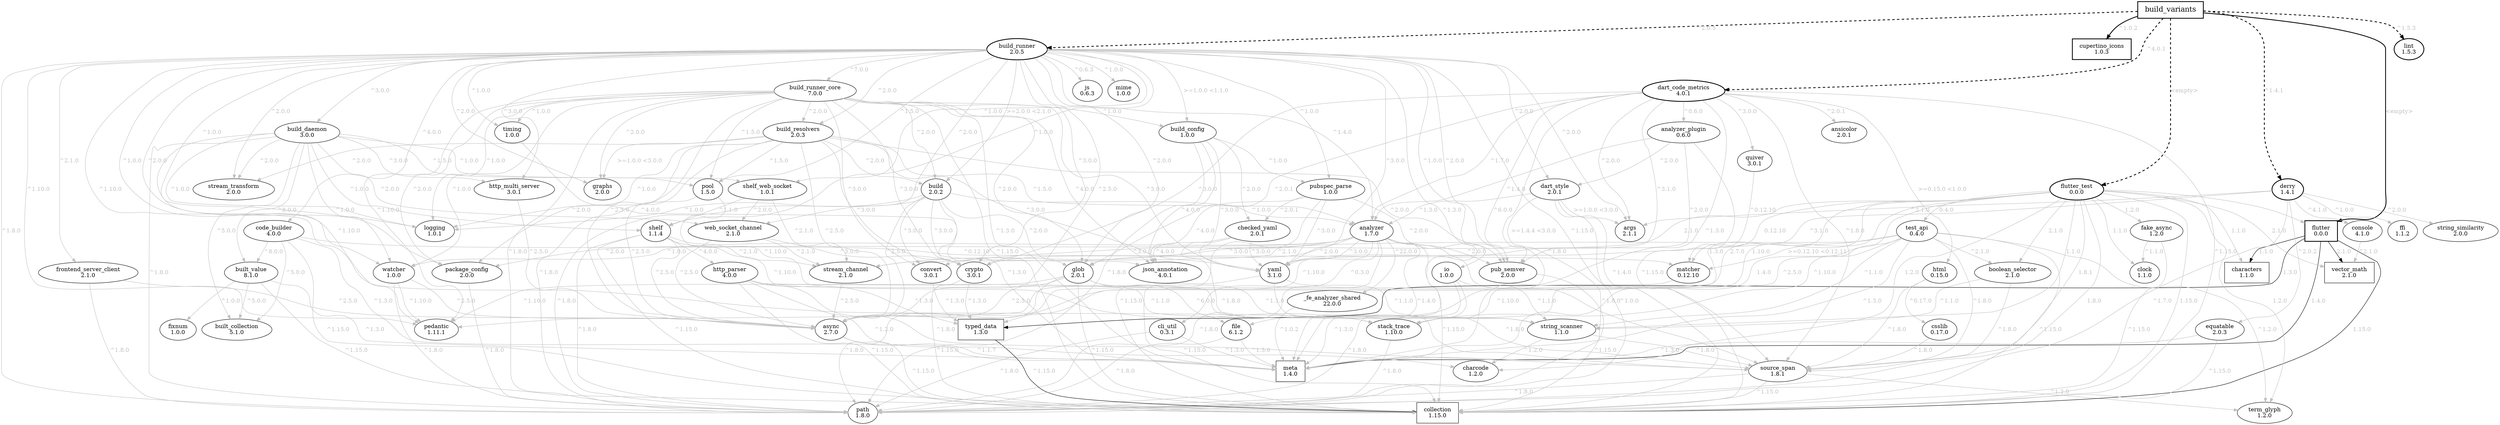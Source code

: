 digraph pubviz {
  graph [nodesep="0.2"];
  edge [fontcolor=gray];

  _fe_analyzer_shared [label="_fe_analyzer_shared
22.0.0"];
  _fe_analyzer_shared -> meta [label="^1.0.2", color=gray];

  analyzer [label="analyzer
1.7.0"];
  analyzer -> _fe_analyzer_shared [label="^22.0.0", color=gray];
  analyzer -> cli_util [label="^0.3.0", color=gray];
  analyzer -> collection [label="^1.15.0", color=gray];
  analyzer -> convert [label="^3.0.0", color=gray];
  analyzer -> crypto [label="^3.0.0", color=gray];
  analyzer -> glob [label="^2.0.0", color=gray];
  analyzer -> meta [label="^1.4.0", color=gray];
  analyzer -> package_config [label="^2.0.0", color=gray];
  analyzer -> path [label="^1.8.0", color=gray];
  analyzer -> pedantic [label="^1.10.0", color=gray];
  analyzer -> pub_semver [label="^2.0.0", color=gray];
  analyzer -> source_span [label="^1.8.0", color=gray];
  analyzer -> watcher [label="^1.0.0", color=gray];
  analyzer -> yaml [label="^3.0.0", color=gray];

  analyzer_plugin [label="analyzer_plugin
0.6.0"];
  analyzer_plugin -> analyzer [label="^1.4.0", color=gray];
  analyzer_plugin -> collection [label="^1.15.0", color=gray];
  analyzer_plugin -> dart_style [label="^2.0.0", color=gray];
  analyzer_plugin -> pub_semver [label="^2.0.0", color=gray];

  ansicolor [label="ansicolor
2.0.1"];

  args [label="args
2.1.1"];

  async [label="async
2.7.0"];
  async -> collection [label="^1.15.0", color=gray];
  async -> meta [label="^1.1.7", color=gray];

  boolean_selector [label="boolean_selector
2.1.0"];
  boolean_selector -> source_span [label="^1.8.0", color=gray];
  boolean_selector -> string_scanner [label="^1.1.0", color=gray];

  build [label="build
2.0.2"];
  build -> analyzer [label="^1.0.0", color=gray];
  build -> async [label="^2.5.0", color=gray];
  build -> convert [label="^3.0.0", color=gray];
  build -> crypto [label="^3.0.0", color=gray];
  build -> glob [label="^2.0.0", color=gray];
  build -> logging [label="^1.0.0", color=gray];
  build -> meta [label="^1.3.0", color=gray];
  build -> path [label="^1.8.0", color=gray];

  build_config [label="build_config
1.0.0"];
  build_config -> checked_yaml [label="^2.0.0", color=gray];
  build_config -> json_annotation [label="^4.0.0", color=gray];
  build_config -> path [label="^1.8.0", color=gray];
  build_config -> pubspec_parse [label="^1.0.0", color=gray];
  build_config -> yaml [label="^3.0.0", color=gray];

  build_daemon [label="build_daemon
3.0.0"];
  build_daemon -> built_collection [label="^5.0.0", color=gray];
  build_daemon -> built_value [label="^8.0.0", color=gray];
  build_daemon -> http_multi_server [label="^3.0.0", color=gray];
  build_daemon -> logging [label="^1.0.0", color=gray];
  build_daemon -> path [label="^1.8.0", color=gray];
  build_daemon -> pedantic [label="^1.10.0", color=gray];
  build_daemon -> pool [label="^1.5.0", color=gray];
  build_daemon -> shelf [label="^1.0.0", color=gray];
  build_daemon -> shelf_web_socket [label="^1.0.0", color=gray];
  build_daemon -> stream_transform [label="^2.0.0", color=gray];
  build_daemon -> watcher [label="^1.0.0", color=gray];
  build_daemon -> web_socket_channel [label="^2.0.0", color=gray];

  build_resolvers [label="build_resolvers
2.0.3"];
  build_resolvers -> analyzer [label="^1.5.0", color=gray];
  build_resolvers -> async [label="^2.5.0", color=gray];
  build_resolvers -> build [label="^2.0.0", color=gray];
  build_resolvers -> crypto [label="^3.0.0", color=gray];
  build_resolvers -> graphs [label=">=1.0.0 <3.0.0", color=gray];
  build_resolvers -> logging [label="^1.0.0", color=gray];
  build_resolvers -> package_config [label="^2.0.0", color=gray];
  build_resolvers -> path [label="^1.8.0", color=gray];
  build_resolvers -> pool [label="^1.5.0", color=gray];
  build_resolvers -> pub_semver [label="^2.0.0", color=gray];
  build_resolvers -> stream_transform [label="^2.0.0", color=gray];
  build_resolvers -> yaml [label="^3.0.0", color=gray];

  build_runner [label="build_runner
2.0.5", style=bold];
  build_runner -> analyzer [label="^1.4.0", color=gray];
  build_runner -> args [label="^2.0.0", color=gray];
  build_runner -> async [label="^2.5.0", color=gray];
  build_runner -> build [label=">=2.0.0 <2.1.0", color=gray];
  build_runner -> build_config [label=">=1.0.0 <1.1.0", color=gray];
  build_runner -> build_daemon [label="^3.0.0", color=gray];
  build_runner -> build_resolvers [label="^2.0.0", color=gray];
  build_runner -> build_runner_core [label="^7.0.0", color=gray];
  build_runner -> code_builder [label="^4.0.0", color=gray];
  build_runner -> collection [label="^1.15.0", color=gray];
  build_runner -> crypto [label="^3.0.0", color=gray];
  build_runner -> dart_style [label="^2.0.0", color=gray];
  build_runner -> frontend_server_client [label="^2.1.0", color=gray];
  build_runner -> glob [label="^2.0.0", color=gray];
  build_runner -> graphs [label="^2.0.0", color=gray];
  build_runner -> http_multi_server [label="^3.0.0", color=gray];
  build_runner -> io [label="^1.0.0", color=gray];
  build_runner -> js [label="^0.6.3", color=gray];
  build_runner -> logging [label="^1.0.0", color=gray];
  build_runner -> meta [label="^1.3.0", color=gray];
  build_runner -> mime [label="^1.0.0", color=gray];
  build_runner -> package_config [label="^2.0.0", color=gray];
  build_runner -> path [label="^1.8.0", color=gray];
  build_runner -> pedantic [label="^1.10.0", color=gray];
  build_runner -> pool [label="^1.5.0", color=gray];
  build_runner -> pub_semver [label="^2.0.0", color=gray];
  build_runner -> pubspec_parse [label="^1.0.0", color=gray];
  build_runner -> shelf [label="^1.0.0", color=gray];
  build_runner -> shelf_web_socket [label="^1.0.0", color=gray];
  build_runner -> stack_trace [label="^1.10.0", color=gray];
  build_runner -> stream_transform [label="^2.0.0", color=gray];
  build_runner -> timing [label="^1.0.0", color=gray];
  build_runner -> watcher [label="^1.0.0", color=gray];
  build_runner -> web_socket_channel [label="^2.0.0", color=gray];
  build_runner -> yaml [label="^3.0.0", color=gray];

  build_runner_core [label="build_runner_core
7.0.0"];
  build_runner_core -> async [label="^2.5.0", color=gray];
  build_runner_core -> build [label="^2.0.0", color=gray];
  build_runner_core -> build_config [label="^1.0.0", color=gray];
  build_runner_core -> build_resolvers [label="^2.0.0", color=gray];
  build_runner_core -> collection [label="^1.15.0", color=gray];
  build_runner_core -> convert [label="^3.0.0", color=gray];
  build_runner_core -> crypto [label="^3.0.0", color=gray];
  build_runner_core -> glob [label="^2.0.0", color=gray];
  build_runner_core -> graphs [label="^2.0.0", color=gray];
  build_runner_core -> json_annotation [label="^4.0.0", color=gray];
  build_runner_core -> logging [label="^1.0.0", color=gray];
  build_runner_core -> meta [label="^1.3.0", color=gray];
  build_runner_core -> package_config [label="^2.0.0", color=gray];
  build_runner_core -> path [label="^1.8.0", color=gray];
  build_runner_core -> pedantic [label="^1.10.0", color=gray];
  build_runner_core -> pool [label="^1.5.0", color=gray];
  build_runner_core -> timing [label="^1.0.0", color=gray];
  build_runner_core -> watcher [label="^1.0.0", color=gray];
  build_runner_core -> yaml [label="^3.0.0", color=gray];

  build_variants [label=build_variants, fontsize="18", style=bold, shape=box, margin="0.25,0.15"];
  build_variants -> cupertino_icons [label="^1.0.2", penwidth="2"];
  build_variants -> flutter [label="<empty>", penwidth="2"];
  build_variants -> build_runner [label="^2.0.5", penwidth="2", style=dashed];
  build_variants -> dart_code_metrics [label="^4.0.1", penwidth="2", style=dashed];
  build_variants -> derry [label="^1.4.1", penwidth="2", style=dashed];
  build_variants -> flutter_test [label="<empty>", penwidth="2", style=dashed];
  build_variants -> lint [label="^1.5.3", penwidth="2", style=dashed];

  built_collection [label="built_collection
5.1.0"];

  built_value [label="built_value
8.1.0"];
  built_value -> built_collection [label="^5.0.0", color=gray];
  built_value -> collection [label="^1.15.0", color=gray];
  built_value -> fixnum [label="^1.0.0", color=gray];
  built_value -> meta [label="^1.3.0", color=gray];

  characters [label="characters
1.1.0", shape=box, margin="0.25,0.15"];

  charcode [label="charcode
1.2.0"];

  checked_yaml [label="checked_yaml
2.0.1"];
  checked_yaml -> json_annotation [label="^4.0.0", color=gray];
  checked_yaml -> source_span [label="^1.8.0", color=gray];
  checked_yaml -> yaml [label="^3.0.0", color=gray];

  cli_util [label="cli_util
0.3.1"];
  cli_util -> meta [label="^1.3.0", color=gray];
  cli_util -> path [label="^1.8.0", color=gray];

  clock [label="clock
1.1.0"];

  code_builder [label="code_builder
4.0.0"];
  code_builder -> built_collection [label="^5.0.0", color=gray];
  code_builder -> built_value [label="^8.0.0", color=gray];
  code_builder -> collection [label="^1.15.0", color=gray];
  code_builder -> matcher [label="^0.12.10", color=gray];
  code_builder -> meta [label="^1.3.0", color=gray];

  collection [label="collection
1.15.0", shape=box, margin="0.25,0.15"];

  console [label="console
4.1.0"];
  console -> vector_math [label="^2.1.0", color=gray];

  convert [label="convert
3.0.1"];
  convert -> typed_data [label="^1.3.0", color=gray];

  crypto [label="crypto
3.0.1"];
  crypto -> collection [label="^1.15.0", color=gray];
  crypto -> typed_data [label="^1.3.0", color=gray];

  csslib [label="csslib
0.17.0"];
  csslib -> source_span [label="^1.8.0", color=gray];

  cupertino_icons [label="cupertino_icons
1.0.3", shape=box, margin="0.25,0.15", style=bold];

  dart_code_metrics [label="dart_code_metrics
4.0.1", style=bold];
  dart_code_metrics -> analyzer [label="^1.7.0", color=gray];
  dart_code_metrics -> analyzer_plugin [label="^0.6.0", color=gray];
  dart_code_metrics -> ansicolor [label="^2.0.1", color=gray];
  dart_code_metrics -> args [label="^2.0.0", color=gray];
  dart_code_metrics -> collection [label="^1.15.0", color=gray];
  dart_code_metrics -> crypto [label="^3.0.0", color=gray];
  dart_code_metrics -> file [label="^6.0.0", color=gray];
  dart_code_metrics -> glob [label="^2.0.1", color=gray];
  dart_code_metrics -> html [label=">=0.15.0 <1.0.0", color=gray];
  dart_code_metrics -> meta [label="^1.3.0", color=gray];
  dart_code_metrics -> path [label="^1.8.0", color=gray];
  dart_code_metrics -> quiver [label="^3.0.0", color=gray];
  dart_code_metrics -> source_span [label="^1.8.0", color=gray];
  dart_code_metrics -> yaml [label="^3.1.0", color=gray];

  dart_style [label="dart_style
2.0.1"];
  dart_style -> analyzer [label="^1.3.0", color=gray];
  dart_style -> args [label=">=1.0.0 <3.0.0", color=gray];
  dart_style -> path [label="^1.0.0", color=gray];
  dart_style -> pub_semver [label=">=1.4.4 <3.0.0", color=gray];
  dart_style -> source_span [label="^1.4.0", color=gray];

  derry [label="derry
1.4.1", style=bold];
  derry -> args [label="^2.1.0", color=gray];
  derry -> console [label="^4.1.0", color=gray];
  derry -> equatable [label="^2.0.2", color=gray];
  derry -> ffi [label="^1.0.0", color=gray];
  derry -> path [label="^1.7.0", color=gray];
  derry -> string_similarity [label="^2.0.0", color=gray];
  derry -> yaml [label="^3.1.0", color=gray];

  equatable [label="equatable
2.0.3"];
  equatable -> collection [label="^1.15.0", color=gray];
  equatable -> meta [label="^1.3.0", color=gray];

  fake_async [label="fake_async
1.2.0"];
  fake_async -> clock [label="^1.1.0", color=gray];
  fake_async -> collection [label="^1.15.0", color=gray];

  ffi [label="ffi
1.1.2"];

  file [label="file
6.1.2"];
  file -> meta [label="^1.3.0", color=gray];
  file -> path [label="^1.8.0", color=gray];

  fixnum [label="fixnum
1.0.0"];

  flutter [label="flutter
0.0.0", shape=box, margin="0.25,0.15", style=bold];
  flutter -> characters [label="1.1.0"];
  flutter -> collection [label="1.15.0"];
  flutter -> meta [label="1.4.0"];
  flutter -> typed_data [label="1.3.0"];
  flutter -> vector_math [label="2.1.0"];

  flutter_test [label="flutter_test
0.0.0", style=bold];
  flutter_test -> async [label="2.7.0", color=gray];
  flutter_test -> boolean_selector [label="2.1.0", color=gray];
  flutter_test -> characters [label="1.1.0", color=gray];
  flutter_test -> charcode [label="1.2.0", color=gray];
  flutter_test -> clock [label="1.1.0", color=gray];
  flutter_test -> collection [label="1.15.0", color=gray];
  flutter_test -> fake_async [label="1.2.0", color=gray];
  flutter_test -> flutter [color=gray];
  flutter_test -> matcher [label="0.12.10", color=gray];
  flutter_test -> meta [label="1.4.0", color=gray];
  flutter_test -> path [label="1.8.0", color=gray];
  flutter_test -> source_span [label="1.8.1", color=gray];
  flutter_test -> stack_trace [label="1.10.0", color=gray];
  flutter_test -> stream_channel [label="2.1.0", color=gray];
  flutter_test -> string_scanner [label="1.1.0", color=gray];
  flutter_test -> term_glyph [label="1.2.0", color=gray];
  flutter_test -> test_api [label="0.4.0", color=gray];
  flutter_test -> typed_data [label="1.3.0", color=gray];
  flutter_test -> vector_math [label="2.1.0", color=gray];

  frontend_server_client [label="frontend_server_client
2.1.0"];
  frontend_server_client -> async [label="^2.5.0", color=gray];
  frontend_server_client -> path [label="^1.8.0", color=gray];

  glob [label="glob
2.0.1"];
  glob -> async [label="^2.5.0", color=gray];
  glob -> collection [label="^1.15.0", color=gray];
  glob -> file [label="^6.0.0", color=gray];
  glob -> path [label="^1.8.0", color=gray];
  glob -> pedantic [label="^1.10.0", color=gray];
  glob -> string_scanner [label="^1.1.0", color=gray];

  graphs [label="graphs
2.0.0"];

  html [label="html
0.15.0"];
  html -> csslib [label="^0.17.0", color=gray];
  html -> source_span [label="^1.8.0", color=gray];

  http_multi_server [label="http_multi_server
3.0.1"];
  http_multi_server -> async [label="^2.5.0", color=gray];

  http_parser [label="http_parser
4.0.0"];
  http_parser -> charcode [label="^1.2.0", color=gray];
  http_parser -> collection [label="^1.15.0", color=gray];
  http_parser -> source_span [label="^1.8.0", color=gray];
  http_parser -> string_scanner [label="^1.1.0", color=gray];
  http_parser -> typed_data [label="^1.3.0", color=gray];

  io [label="io
1.0.0"];
  io -> meta [label="^1.3.0", color=gray];
  io -> path [label="^1.8.0", color=gray];
  io -> string_scanner [label="^1.1.0", color=gray];

  js [label="js
0.6.3"];

  json_annotation [label="json_annotation
4.0.1"];

  lint [label="lint
1.5.3", style=bold];

  logging [label="logging
1.0.1"];

  matcher [label="matcher
0.12.10"];
  matcher -> stack_trace [label="^1.10.0", color=gray];

  meta [label="meta
1.4.0", shape=box, margin="0.25,0.15"];

  mime [label="mime
1.0.0"];

  package_config [label="package_config
2.0.0"];
  package_config -> path [label="^1.8.0", color=gray];

  path [label="path
1.8.0"];

  pedantic [label="pedantic
1.11.1"];

  pool [label="pool
1.5.0"];
  pool -> async [label="^2.5.0", color=gray];
  pool -> stack_trace [label="^1.10.0", color=gray];

  pub_semver [label="pub_semver
2.0.0"];
  pub_semver -> collection [label="^1.15.0", color=gray];

  pubspec_parse [label="pubspec_parse
1.0.0"];
  pubspec_parse -> checked_yaml [label="^2.0.1", color=gray];
  pubspec_parse -> collection [label="^1.15.0", color=gray];
  pubspec_parse -> json_annotation [label="^4.0.0", color=gray];
  pubspec_parse -> pub_semver [label="^2.0.0", color=gray];
  pubspec_parse -> yaml [label="^3.0.0", color=gray];

  quiver [label="quiver
3.0.1"];
  quiver -> matcher [label="^0.12.10", color=gray];

  shelf [label="shelf
1.1.4"];
  shelf -> async [label="^2.5.0", color=gray];
  shelf -> collection [label="^1.15.0", color=gray];
  shelf -> http_parser [label="^4.0.0", color=gray];
  shelf -> path [label="^1.8.0", color=gray];
  shelf -> stack_trace [label="^1.10.0", color=gray];
  shelf -> stream_channel [label="^2.1.0", color=gray];

  shelf_web_socket [label="shelf_web_socket
1.0.1"];
  shelf_web_socket -> shelf [label="^1.1.0", color=gray];
  shelf_web_socket -> stream_channel [label="^2.1.0", color=gray];
  shelf_web_socket -> web_socket_channel [label="^2.0.0", color=gray];

  source_span [label="source_span
1.8.1"];
  source_span -> collection [label="^1.15.0", color=gray];
  source_span -> path [label="^1.8.0", color=gray];
  source_span -> term_glyph [label="^1.2.0", color=gray];

  stack_trace [label="stack_trace
1.10.0"];
  stack_trace -> path [label="^1.8.0", color=gray];

  stream_channel [label="stream_channel
2.1.0"];
  stream_channel -> async [label="^2.5.0", color=gray];

  stream_transform [label="stream_transform
2.0.0"];

  string_scanner [label="string_scanner
1.1.0"];
  string_scanner -> charcode [label="^1.2.0", color=gray];
  string_scanner -> source_span [label="^1.8.0", color=gray];

  string_similarity [label="string_similarity
2.0.0"];

  term_glyph [label="term_glyph
1.2.0"];

  test_api [label="test_api
0.4.0"];
  test_api -> async [label="^2.5.0", color=gray];
  test_api -> boolean_selector [label="^2.1.0", color=gray];
  test_api -> collection [label="^1.15.0", color=gray];
  test_api -> matcher [label=">=0.12.10 <0.12.11", color=gray];
  test_api -> meta [label="^1.3.0", color=gray];
  test_api -> source_span [label="^1.8.0", color=gray];
  test_api -> stack_trace [label="^1.10.0", color=gray];
  test_api -> stream_channel [label="^2.1.0", color=gray];
  test_api -> string_scanner [label="^1.1.0", color=gray];
  test_api -> term_glyph [label="^1.2.0", color=gray];

  timing [label="timing
1.0.0"];
  timing -> json_annotation [label="^4.0.0", color=gray];

  typed_data [label="typed_data
1.3.0", shape=box, margin="0.25,0.15"];
  typed_data -> collection [label="^1.15.0"];

  vector_math [label="vector_math
2.1.0", shape=box, margin="0.25,0.15"];

  watcher [label="watcher
1.0.0"];
  watcher -> async [label="^2.5.0", color=gray];
  watcher -> path [label="^1.8.0", color=gray];
  watcher -> pedantic [label="^1.10.0", color=gray];

  web_socket_channel [label="web_socket_channel
2.1.0"];
  web_socket_channel -> async [label="^2.5.0", color=gray];
  web_socket_channel -> crypto [label="^3.0.0", color=gray];
  web_socket_channel -> stream_channel [label="^2.1.0", color=gray];

  yaml [label="yaml
3.1.0"];
  yaml -> collection [label="^1.15.0", color=gray];
  yaml -> source_span [label="^1.8.0", color=gray];
  yaml -> string_scanner [label="^1.1.0", color=gray];
}

